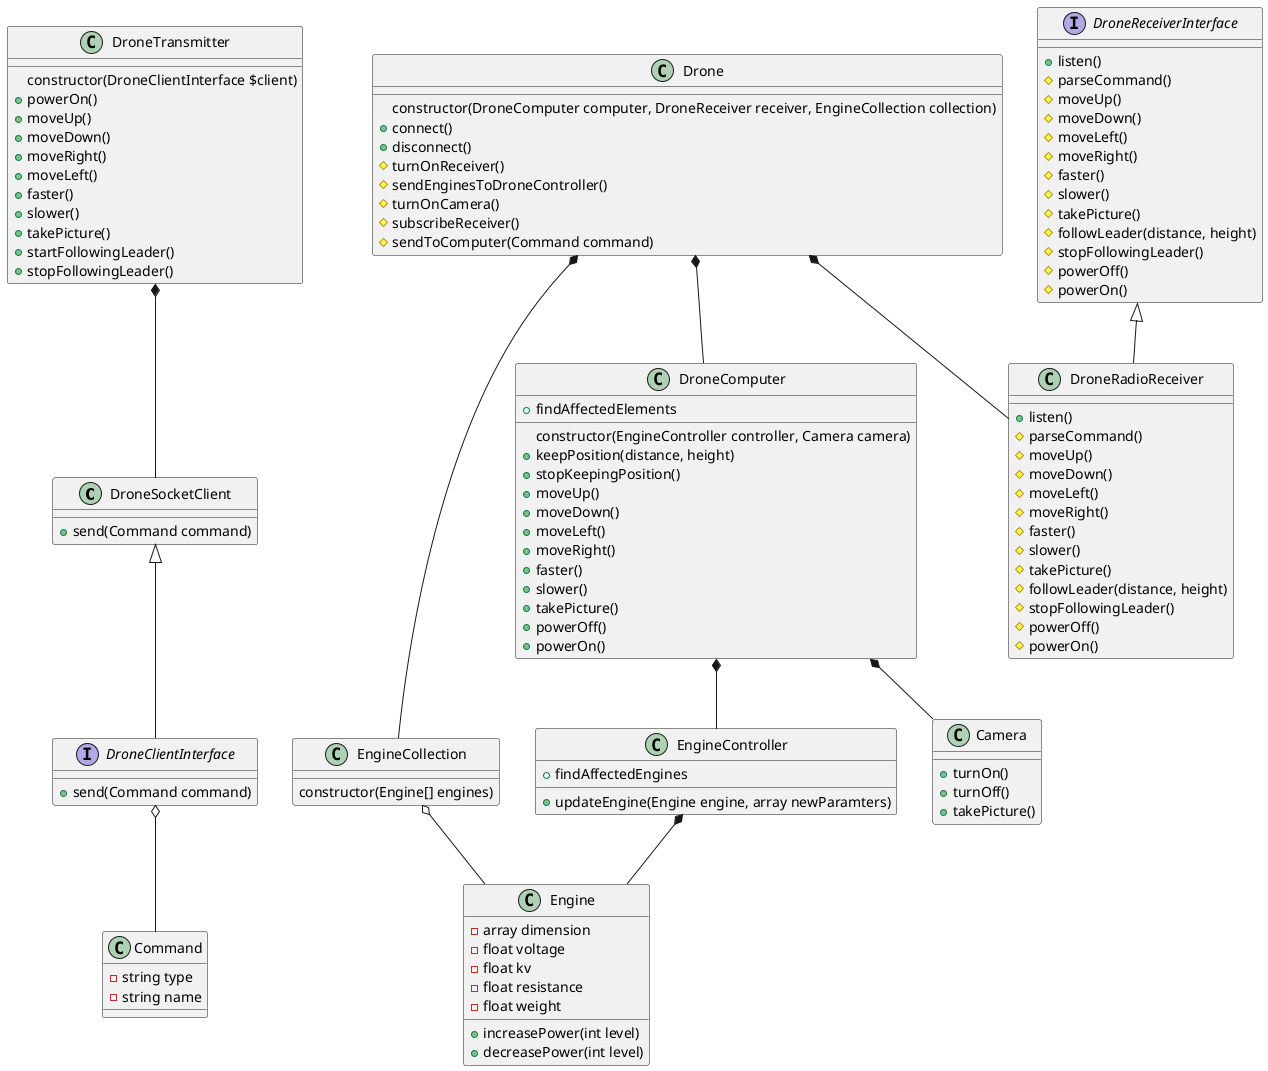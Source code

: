 @startuml
DroneSocketClient <|-- DroneClientInterface
DroneTransmitter *-- DroneSocketClient
EngineCollection o-- Engine
DroneReceiverInterface <|-- DroneRadioReceiver
Drone *-- DroneComputer
Drone *-- DroneRadioReceiver
Drone *-- EngineCollection
DroneComputer *-- EngineController
DroneComputer *-- Camera
DroneClientInterface o-- Command
EngineController *-- Engine

class DroneTransmitter
{
    constructor(DroneClientInterface $client)
    +powerOn()
    +moveUp()
    +moveDown()
    +moveRight()
    +moveLeft()
    +faster()
    +slower()
    +takePicture()
    +startFollowingLeader()
    +stopFollowingLeader()
}

class Command
{
    -string type
    -string name
}

interface DroneClientInterface
{
    +send(Command command)
}

class DroneSocketClient
{
    +send(Command command)
}


interface DroneReceiverInterface
{
    +listen()
    #parseCommand()
    #moveUp()
    #moveDown()
    #moveLeft()
    #moveRight()
    #faster()
    #slower()
    #takePicture()
    #followLeader(distance, height)
    #stopFollowingLeader()
    #powerOff()
    #powerOn()
}

class DroneRadioReceiver
{
    +listen()
    #parseCommand()
    #moveUp()
    #moveDown()
    #moveLeft()
    #moveRight()
    #faster()
    #slower()
    #takePicture()
    #followLeader(distance, height)
    #stopFollowingLeader()
    #powerOff()
    #powerOn()
}


class DroneComputer
{
    constructor(EngineController controller, Camera camera)
    +findAffectedElements
    +keepPosition(distance, height)
    +stopKeepingPosition()
    +moveUp()
    +moveDown()
    +moveLeft()
    +moveRight()
    +faster()
    +slower()
    +takePicture()
    +powerOff()
    +powerOn()
}

class EngineCollection
{
    constructor(Engine[] engines)
}

class Engine
{
    -array dimension
    -float voltage
    -float kv
    -float resistance
    -float weight

    +increasePower(int level)
    +decreasePower(int level)
}

class Drone
{
    constructor(DroneComputer computer, DroneReceiver receiver, EngineCollection collection)
    +connect()
    +disconnect()
    #turnOnReceiver()
    #sendEnginesToDroneController()
    #turnOnCamera()
    #subscribeReceiver()
    #sendToComputer(Command command)
}

class EngineController
{
    +findAffectedEngines
    +updateEngine(Engine engine, array newParamters)
}

class Camera
{
    +turnOn()
    +turnOff()
    +takePicture()
}

@enduml

